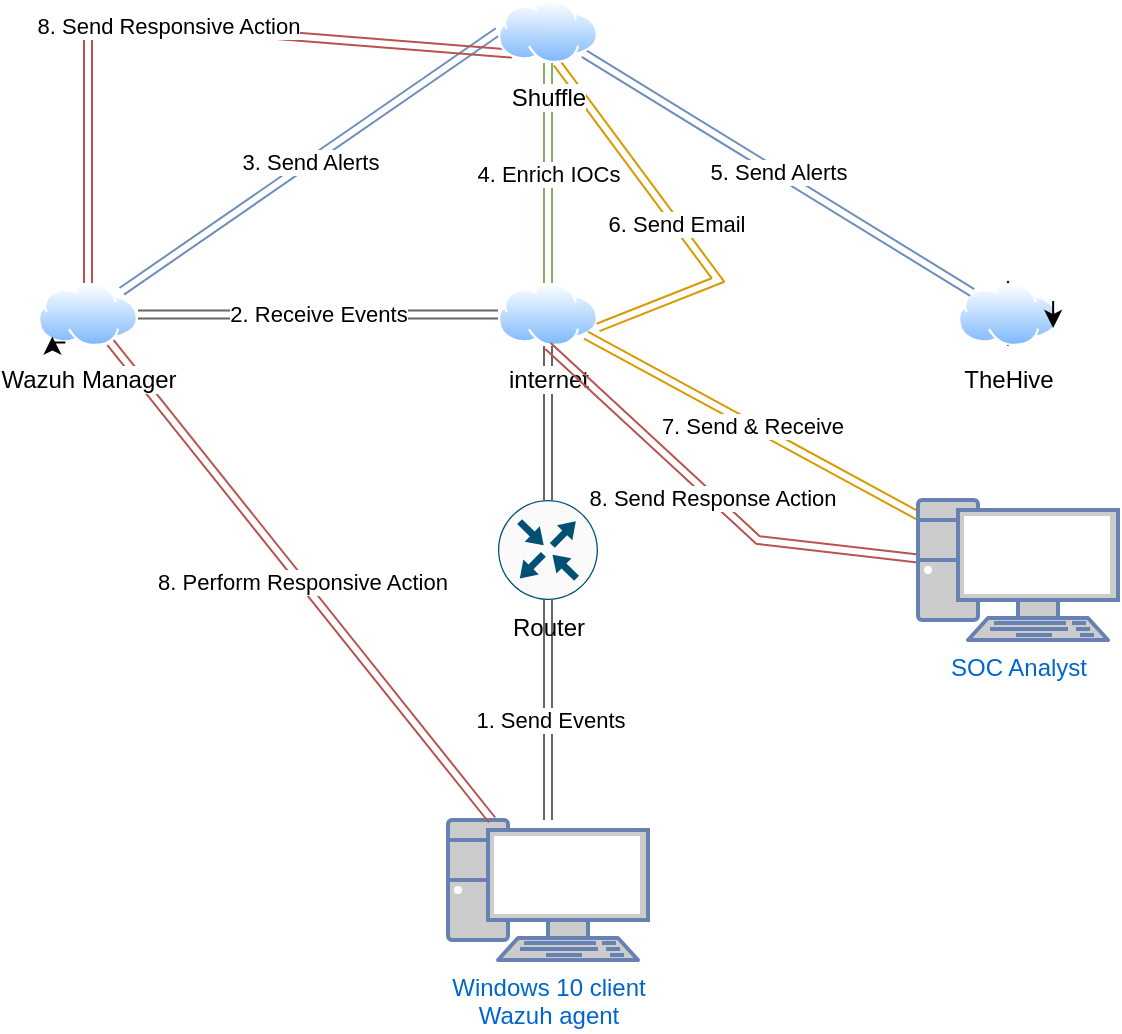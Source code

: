 <mxfile version="22.1.16" type="github">
  <diagram name="Page-1" id="HX1dohF_icB71HBTpvZF">
    <mxGraphModel dx="954" dy="511" grid="1" gridSize="10" guides="1" tooltips="1" connect="1" arrows="1" fold="1" page="1" pageScale="1" pageWidth="850" pageHeight="1100" math="0" shadow="0">
      <root>
        <mxCell id="0" />
        <mxCell id="1" parent="0" />
        <mxCell id="5dUIOnX5Yyc9tYfCKK65-8" value="" style="edgeStyle=orthogonalEdgeStyle;rounded=0;orthogonalLoop=1;jettySize=auto;html=1;shape=link;fillColor=#f5f5f5;strokeColor=#666666;gradientColor=#b3b3b3;" edge="1" parent="1" source="5dUIOnX5Yyc9tYfCKK65-1" target="5dUIOnX5Yyc9tYfCKK65-2">
          <mxGeometry relative="1" as="geometry" />
        </mxCell>
        <mxCell id="5dUIOnX5Yyc9tYfCKK65-9" value="1. Send Events" style="edgeLabel;html=1;align=center;verticalAlign=middle;resizable=0;points=[];" vertex="1" connectable="0" parent="5dUIOnX5Yyc9tYfCKK65-8">
          <mxGeometry x="-0.091" y="-2" relative="1" as="geometry">
            <mxPoint x="-1" as="offset" />
          </mxGeometry>
        </mxCell>
        <mxCell id="5dUIOnX5Yyc9tYfCKK65-1" value="&lt;div&gt;Windows 10 client&lt;/div&gt;&lt;div&gt;Wazuh agent&lt;/div&gt;" style="fontColor=#0066CC;verticalAlign=top;verticalLabelPosition=bottom;labelPosition=center;align=center;html=1;outlineConnect=0;fillColor=#CCCCCC;strokeColor=#6881B3;gradientColor=none;gradientDirection=north;strokeWidth=2;shape=mxgraph.networks.pc;" vertex="1" parent="1">
          <mxGeometry x="375" y="440" width="100" height="70" as="geometry" />
        </mxCell>
        <mxCell id="5dUIOnX5Yyc9tYfCKK65-10" value="" style="edgeStyle=orthogonalEdgeStyle;rounded=0;orthogonalLoop=1;jettySize=auto;html=1;fillColor=#f5f5f5;gradientColor=#b3b3b3;strokeColor=#666666;shape=link;" edge="1" parent="1" source="5dUIOnX5Yyc9tYfCKK65-2" target="5dUIOnX5Yyc9tYfCKK65-3">
          <mxGeometry relative="1" as="geometry" />
        </mxCell>
        <mxCell id="5dUIOnX5Yyc9tYfCKK65-2" value="Router" style="sketch=0;points=[[0.5,0,0],[1,0.5,0],[0.5,1,0],[0,0.5,0],[0.145,0.145,0],[0.856,0.145,0],[0.855,0.856,0],[0.145,0.855,0]];verticalLabelPosition=bottom;html=1;verticalAlign=top;aspect=fixed;align=center;pointerEvents=1;shape=mxgraph.cisco19.rect;prIcon=router;fillColor=#FAFAFA;strokeColor=#005073;" vertex="1" parent="1">
          <mxGeometry x="400" y="280" width="50" height="50" as="geometry" />
        </mxCell>
        <mxCell id="5dUIOnX5Yyc9tYfCKK65-13" value="2. Receive Events" style="rounded=0;orthogonalLoop=1;jettySize=auto;html=1;shape=link;fillColor=#f5f5f5;gradientColor=#b3b3b3;strokeColor=#666666;" edge="1" parent="1" source="5dUIOnX5Yyc9tYfCKK65-3" target="5dUIOnX5Yyc9tYfCKK65-5">
          <mxGeometry relative="1" as="geometry" />
        </mxCell>
        <mxCell id="5dUIOnX5Yyc9tYfCKK65-15" value="4. Enrich IOCs" style="edgeStyle=orthogonalEdgeStyle;rounded=0;orthogonalLoop=1;jettySize=auto;html=1;entryX=0.5;entryY=1;entryDx=0;entryDy=0;fillColor=#d5e8d4;gradientColor=#97d077;strokeColor=#82b366;shape=link;" edge="1" parent="1" source="5dUIOnX5Yyc9tYfCKK65-3" target="5dUIOnX5Yyc9tYfCKK65-6">
          <mxGeometry relative="1" as="geometry" />
        </mxCell>
        <mxCell id="5dUIOnX5Yyc9tYfCKK65-3" value="&lt;div&gt;internet&lt;/div&gt;" style="image;aspect=fixed;perimeter=ellipsePerimeter;html=1;align=center;shadow=0;dashed=0;spacingTop=3;image=img/lib/active_directory/internet_cloud.svg;" vertex="1" parent="1">
          <mxGeometry x="400" y="171.5" width="50" height="31.5" as="geometry" />
        </mxCell>
        <mxCell id="5dUIOnX5Yyc9tYfCKK65-12" style="edgeStyle=orthogonalEdgeStyle;rounded=0;orthogonalLoop=1;jettySize=auto;html=1;exitX=0.5;exitY=1;exitDx=0;exitDy=0;" edge="1" parent="1" source="5dUIOnX5Yyc9tYfCKK65-4">
          <mxGeometry relative="1" as="geometry">
            <mxPoint x="655" y="170" as="targetPoint" />
          </mxGeometry>
        </mxCell>
        <mxCell id="5dUIOnX5Yyc9tYfCKK65-4" value="TheHive" style="image;aspect=fixed;perimeter=ellipsePerimeter;html=1;align=center;shadow=0;dashed=0;spacingTop=3;image=img/lib/active_directory/internet_cloud.svg;" vertex="1" parent="1">
          <mxGeometry x="630" y="171.5" width="50" height="31.5" as="geometry" />
        </mxCell>
        <mxCell id="5dUIOnX5Yyc9tYfCKK65-14" value="3. Send Alerts" style="rounded=0;orthogonalLoop=1;jettySize=auto;html=1;entryX=0;entryY=0.5;entryDx=0;entryDy=0;shape=link;fillColor=#dae8fc;gradientColor=#7ea6e0;strokeColor=#6c8ebf;" edge="1" parent="1">
          <mxGeometry relative="1" as="geometry">
            <mxPoint x="211.886" y="175.636" as="sourcePoint" />
            <mxPoint x="400" y="45.75" as="targetPoint" />
          </mxGeometry>
        </mxCell>
        <mxCell id="5dUIOnX5Yyc9tYfCKK65-21" value="8. Send Responsive Action" style="rounded=0;orthogonalLoop=1;jettySize=auto;html=1;entryX=0;entryY=1;entryDx=0;entryDy=0;fillColor=#f8cecc;gradientColor=#ea6b66;strokeColor=#b85450;shape=link;" edge="1" parent="1" source="5dUIOnX5Yyc9tYfCKK65-5" target="5dUIOnX5Yyc9tYfCKK65-6">
          <mxGeometry relative="1" as="geometry">
            <Array as="points">
              <mxPoint x="195" y="40" />
            </Array>
          </mxGeometry>
        </mxCell>
        <mxCell id="5dUIOnX5Yyc9tYfCKK65-22" value="8. Perform Responsive Action" style="rounded=0;orthogonalLoop=1;jettySize=auto;html=1;fillColor=#f8cecc;gradientColor=#ea6b66;strokeColor=#b85450;shape=link;" edge="1" parent="1" source="5dUIOnX5Yyc9tYfCKK65-5" target="5dUIOnX5Yyc9tYfCKK65-1">
          <mxGeometry relative="1" as="geometry" />
        </mxCell>
        <mxCell id="5dUIOnX5Yyc9tYfCKK65-5" value="Wazuh Manager" style="image;aspect=fixed;perimeter=ellipsePerimeter;html=1;align=center;shadow=0;dashed=0;spacingTop=3;image=img/lib/active_directory/internet_cloud.svg;" vertex="1" parent="1">
          <mxGeometry x="170" y="171.5" width="50" height="31.5" as="geometry" />
        </mxCell>
        <mxCell id="5dUIOnX5Yyc9tYfCKK65-17" value="5. Send Alerts" style="rounded=0;orthogonalLoop=1;jettySize=auto;html=1;fillColor=#dae8fc;gradientColor=#7ea6e0;strokeColor=#6c8ebf;shape=link;" edge="1" parent="1" source="5dUIOnX5Yyc9tYfCKK65-6" target="5dUIOnX5Yyc9tYfCKK65-4">
          <mxGeometry relative="1" as="geometry" />
        </mxCell>
        <mxCell id="5dUIOnX5Yyc9tYfCKK65-18" value="6. Send Email" style="rounded=0;orthogonalLoop=1;jettySize=auto;html=1;entryX=1;entryY=0.75;entryDx=0;entryDy=0;shape=link;fillColor=#ffcd28;gradientColor=#ffa500;strokeColor=#d79b00;" edge="1" parent="1">
          <mxGeometry relative="1" as="geometry">
            <mxPoint x="429.497" y="61.5" as="sourcePoint" />
            <mxPoint x="449.995" y="193.717" as="targetPoint" />
            <Array as="points">
              <mxPoint x="510" y="170" />
            </Array>
          </mxGeometry>
        </mxCell>
        <mxCell id="5dUIOnX5Yyc9tYfCKK65-6" value="Shuffle" style="image;aspect=fixed;perimeter=ellipsePerimeter;html=1;align=center;shadow=0;dashed=0;spacingTop=3;image=img/lib/active_directory/internet_cloud.svg;" vertex="1" parent="1">
          <mxGeometry x="400" y="30" width="50" height="31.5" as="geometry" />
        </mxCell>
        <mxCell id="5dUIOnX5Yyc9tYfCKK65-19" value="7. Send &amp;amp; Receive" style="rounded=0;orthogonalLoop=1;jettySize=auto;html=1;shape=link;fillColor=#ffcd28;gradientColor=#ffa500;strokeColor=#d79b00;" edge="1" parent="1" source="5dUIOnX5Yyc9tYfCKK65-7" target="5dUIOnX5Yyc9tYfCKK65-3">
          <mxGeometry relative="1" as="geometry" />
        </mxCell>
        <mxCell id="5dUIOnX5Yyc9tYfCKK65-20" value="8. Send Response Action" style="rounded=0;orthogonalLoop=1;jettySize=auto;html=1;entryX=0.5;entryY=1;entryDx=0;entryDy=0;fillColor=#f8cecc;gradientColor=#ea6b66;strokeColor=#b85450;shape=link;" edge="1" parent="1" source="5dUIOnX5Yyc9tYfCKK65-7" target="5dUIOnX5Yyc9tYfCKK65-3">
          <mxGeometry relative="1" as="geometry">
            <Array as="points">
              <mxPoint x="530" y="300" />
            </Array>
          </mxGeometry>
        </mxCell>
        <mxCell id="5dUIOnX5Yyc9tYfCKK65-7" value="SOC Analyst" style="fontColor=#0066CC;verticalAlign=top;verticalLabelPosition=bottom;labelPosition=center;align=center;html=1;outlineConnect=0;fillColor=#CCCCCC;strokeColor=#6881B3;gradientColor=none;gradientDirection=north;strokeWidth=2;shape=mxgraph.networks.pc;" vertex="1" parent="1">
          <mxGeometry x="610" y="280" width="100" height="70" as="geometry" />
        </mxCell>
        <mxCell id="5dUIOnX5Yyc9tYfCKK65-11" style="edgeStyle=orthogonalEdgeStyle;rounded=0;orthogonalLoop=1;jettySize=auto;html=1;exitX=1;exitY=0.25;exitDx=0;exitDy=0;entryX=1;entryY=0.75;entryDx=0;entryDy=0;" edge="1" parent="1" source="5dUIOnX5Yyc9tYfCKK65-4" target="5dUIOnX5Yyc9tYfCKK65-4">
          <mxGeometry relative="1" as="geometry" />
        </mxCell>
        <mxCell id="5dUIOnX5Yyc9tYfCKK65-16" style="edgeStyle=orthogonalEdgeStyle;rounded=0;orthogonalLoop=1;jettySize=auto;html=1;exitX=0.25;exitY=1;exitDx=0;exitDy=0;entryX=0;entryY=1;entryDx=0;entryDy=0;" edge="1" parent="1" source="5dUIOnX5Yyc9tYfCKK65-5" target="5dUIOnX5Yyc9tYfCKK65-5">
          <mxGeometry relative="1" as="geometry" />
        </mxCell>
      </root>
    </mxGraphModel>
  </diagram>
</mxfile>
